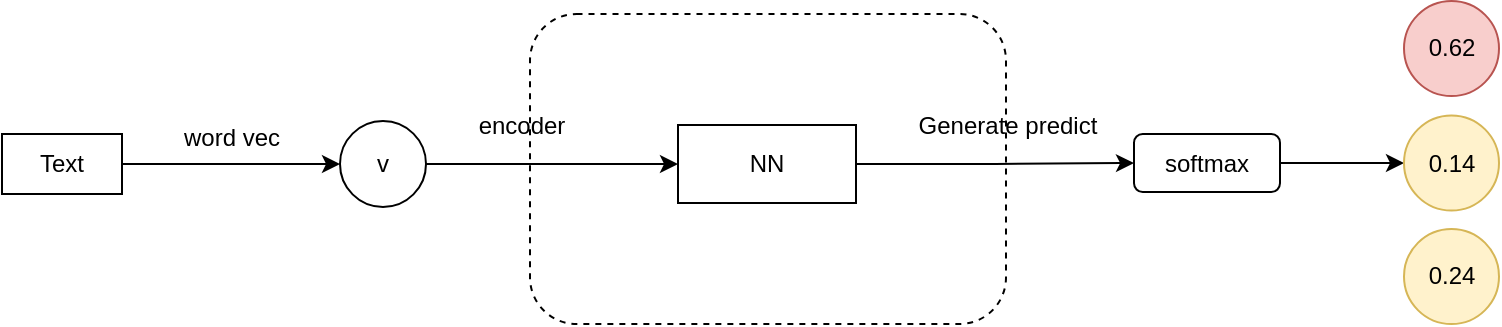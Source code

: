 <mxfile version="21.2.9" type="github">
  <diagram name="第 1 页" id="p4-D55BjpBrbiISv_slX">
    <mxGraphModel dx="936" dy="502" grid="0" gridSize="10" guides="1" tooltips="1" connect="1" arrows="1" fold="1" page="1" pageScale="1" pageWidth="2336" pageHeight="1654" math="0" shadow="0">
      <root>
        <mxCell id="0" />
        <mxCell id="1" parent="0" />
        <mxCell id="EFI5P7pwR7LGrtP5w-B0-6" value="" style="rounded=1;whiteSpace=wrap;html=1;fillColor=none;dashed=1;" vertex="1" parent="1">
          <mxGeometry x="394" y="85" width="238" height="155" as="geometry" />
        </mxCell>
        <mxCell id="EFI5P7pwR7LGrtP5w-B0-3" style="edgeStyle=orthogonalEdgeStyle;rounded=0;orthogonalLoop=1;jettySize=auto;html=1;entryX=0;entryY=0.5;entryDx=0;entryDy=0;" edge="1" parent="1" source="EFI5P7pwR7LGrtP5w-B0-1" target="EFI5P7pwR7LGrtP5w-B0-2">
          <mxGeometry relative="1" as="geometry" />
        </mxCell>
        <mxCell id="EFI5P7pwR7LGrtP5w-B0-1" value="v" style="ellipse;whiteSpace=wrap;html=1;aspect=fixed;" vertex="1" parent="1">
          <mxGeometry x="299" y="138.5" width="43" height="43" as="geometry" />
        </mxCell>
        <mxCell id="EFI5P7pwR7LGrtP5w-B0-5" style="edgeStyle=orthogonalEdgeStyle;rounded=0;orthogonalLoop=1;jettySize=auto;html=1;entryX=0;entryY=0.5;entryDx=0;entryDy=0;" edge="1" parent="1" source="EFI5P7pwR7LGrtP5w-B0-2" target="EFI5P7pwR7LGrtP5w-B0-16">
          <mxGeometry relative="1" as="geometry">
            <mxPoint x="713" y="160" as="targetPoint" />
          </mxGeometry>
        </mxCell>
        <mxCell id="EFI5P7pwR7LGrtP5w-B0-2" value="NN" style="rounded=0;whiteSpace=wrap;html=1;" vertex="1" parent="1">
          <mxGeometry x="468" y="140.5" width="89" height="39" as="geometry" />
        </mxCell>
        <mxCell id="EFI5P7pwR7LGrtP5w-B0-8" style="edgeStyle=orthogonalEdgeStyle;rounded=0;orthogonalLoop=1;jettySize=auto;html=1;entryX=0;entryY=0.5;entryDx=0;entryDy=0;" edge="1" parent="1" source="EFI5P7pwR7LGrtP5w-B0-7" target="EFI5P7pwR7LGrtP5w-B0-1">
          <mxGeometry relative="1" as="geometry" />
        </mxCell>
        <mxCell id="EFI5P7pwR7LGrtP5w-B0-7" value="Text" style="text;html=1;strokeColor=default;fillColor=none;align=center;verticalAlign=middle;whiteSpace=wrap;rounded=0;" vertex="1" parent="1">
          <mxGeometry x="130" y="145" width="60" height="30" as="geometry" />
        </mxCell>
        <mxCell id="EFI5P7pwR7LGrtP5w-B0-9" value="word vec" style="text;html=1;strokeColor=none;fillColor=none;align=center;verticalAlign=middle;whiteSpace=wrap;rounded=0;" vertex="1" parent="1">
          <mxGeometry x="197" y="132" width="96" height="30" as="geometry" />
        </mxCell>
        <mxCell id="EFI5P7pwR7LGrtP5w-B0-10" value="Generate predict" style="text;html=1;strokeColor=none;fillColor=none;align=center;verticalAlign=middle;whiteSpace=wrap;rounded=0;" vertex="1" parent="1">
          <mxGeometry x="585" y="126" width="96" height="30" as="geometry" />
        </mxCell>
        <mxCell id="EFI5P7pwR7LGrtP5w-B0-14" value="encoder" style="text;html=1;strokeColor=none;fillColor=none;align=center;verticalAlign=middle;whiteSpace=wrap;rounded=0;" vertex="1" parent="1">
          <mxGeometry x="342" y="126" width="96" height="30" as="geometry" />
        </mxCell>
        <mxCell id="EFI5P7pwR7LGrtP5w-B0-20" style="edgeStyle=orthogonalEdgeStyle;rounded=0;orthogonalLoop=1;jettySize=auto;html=1;entryX=0;entryY=0.5;entryDx=0;entryDy=0;" edge="1" parent="1" source="EFI5P7pwR7LGrtP5w-B0-16" target="EFI5P7pwR7LGrtP5w-B0-19">
          <mxGeometry relative="1" as="geometry" />
        </mxCell>
        <mxCell id="EFI5P7pwR7LGrtP5w-B0-16" value="softmax" style="rounded=1;whiteSpace=wrap;html=1;" vertex="1" parent="1">
          <mxGeometry x="696" y="145" width="73" height="29" as="geometry" />
        </mxCell>
        <mxCell id="EFI5P7pwR7LGrtP5w-B0-19" value="0.14" style="ellipse;whiteSpace=wrap;html=1;aspect=fixed;fillColor=#fff2cc;strokeColor=#d6b656;" vertex="1" parent="1">
          <mxGeometry x="831" y="135.75" width="47.5" height="47.5" as="geometry" />
        </mxCell>
        <mxCell id="EFI5P7pwR7LGrtP5w-B0-21" value="0.62" style="ellipse;whiteSpace=wrap;html=1;aspect=fixed;fillColor=#f8cecc;strokeColor=#b85450;" vertex="1" parent="1">
          <mxGeometry x="831" y="78.5" width="47.5" height="47.5" as="geometry" />
        </mxCell>
        <mxCell id="EFI5P7pwR7LGrtP5w-B0-22" value="0.24" style="ellipse;whiteSpace=wrap;html=1;aspect=fixed;fillColor=#fff2cc;strokeColor=#d6b656;" vertex="1" parent="1">
          <mxGeometry x="831" y="192.5" width="47.5" height="47.5" as="geometry" />
        </mxCell>
      </root>
    </mxGraphModel>
  </diagram>
</mxfile>
